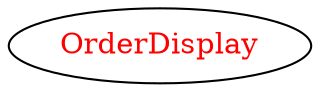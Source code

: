 digraph dependencyGraph {
 concentrate=true;
 ranksep="2.0";
 rankdir="LR"; 
 splines="ortho";
"OrderDisplay" [fontcolor="red"];
}